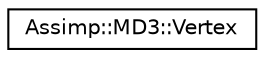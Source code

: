 digraph "Graphical Class Hierarchy"
{
  edge [fontname="Helvetica",fontsize="10",labelfontname="Helvetica",labelfontsize="10"];
  node [fontname="Helvetica",fontsize="10",shape=record];
  rankdir="LR";
  Node1 [label="Assimp::MD3::Vertex",height=0.2,width=0.4,color="black", fillcolor="white", style="filled",URL="$struct_assimp_1_1_m_d3_1_1_vertex.html",tooltip="Data structure for a vertex. "];
}

